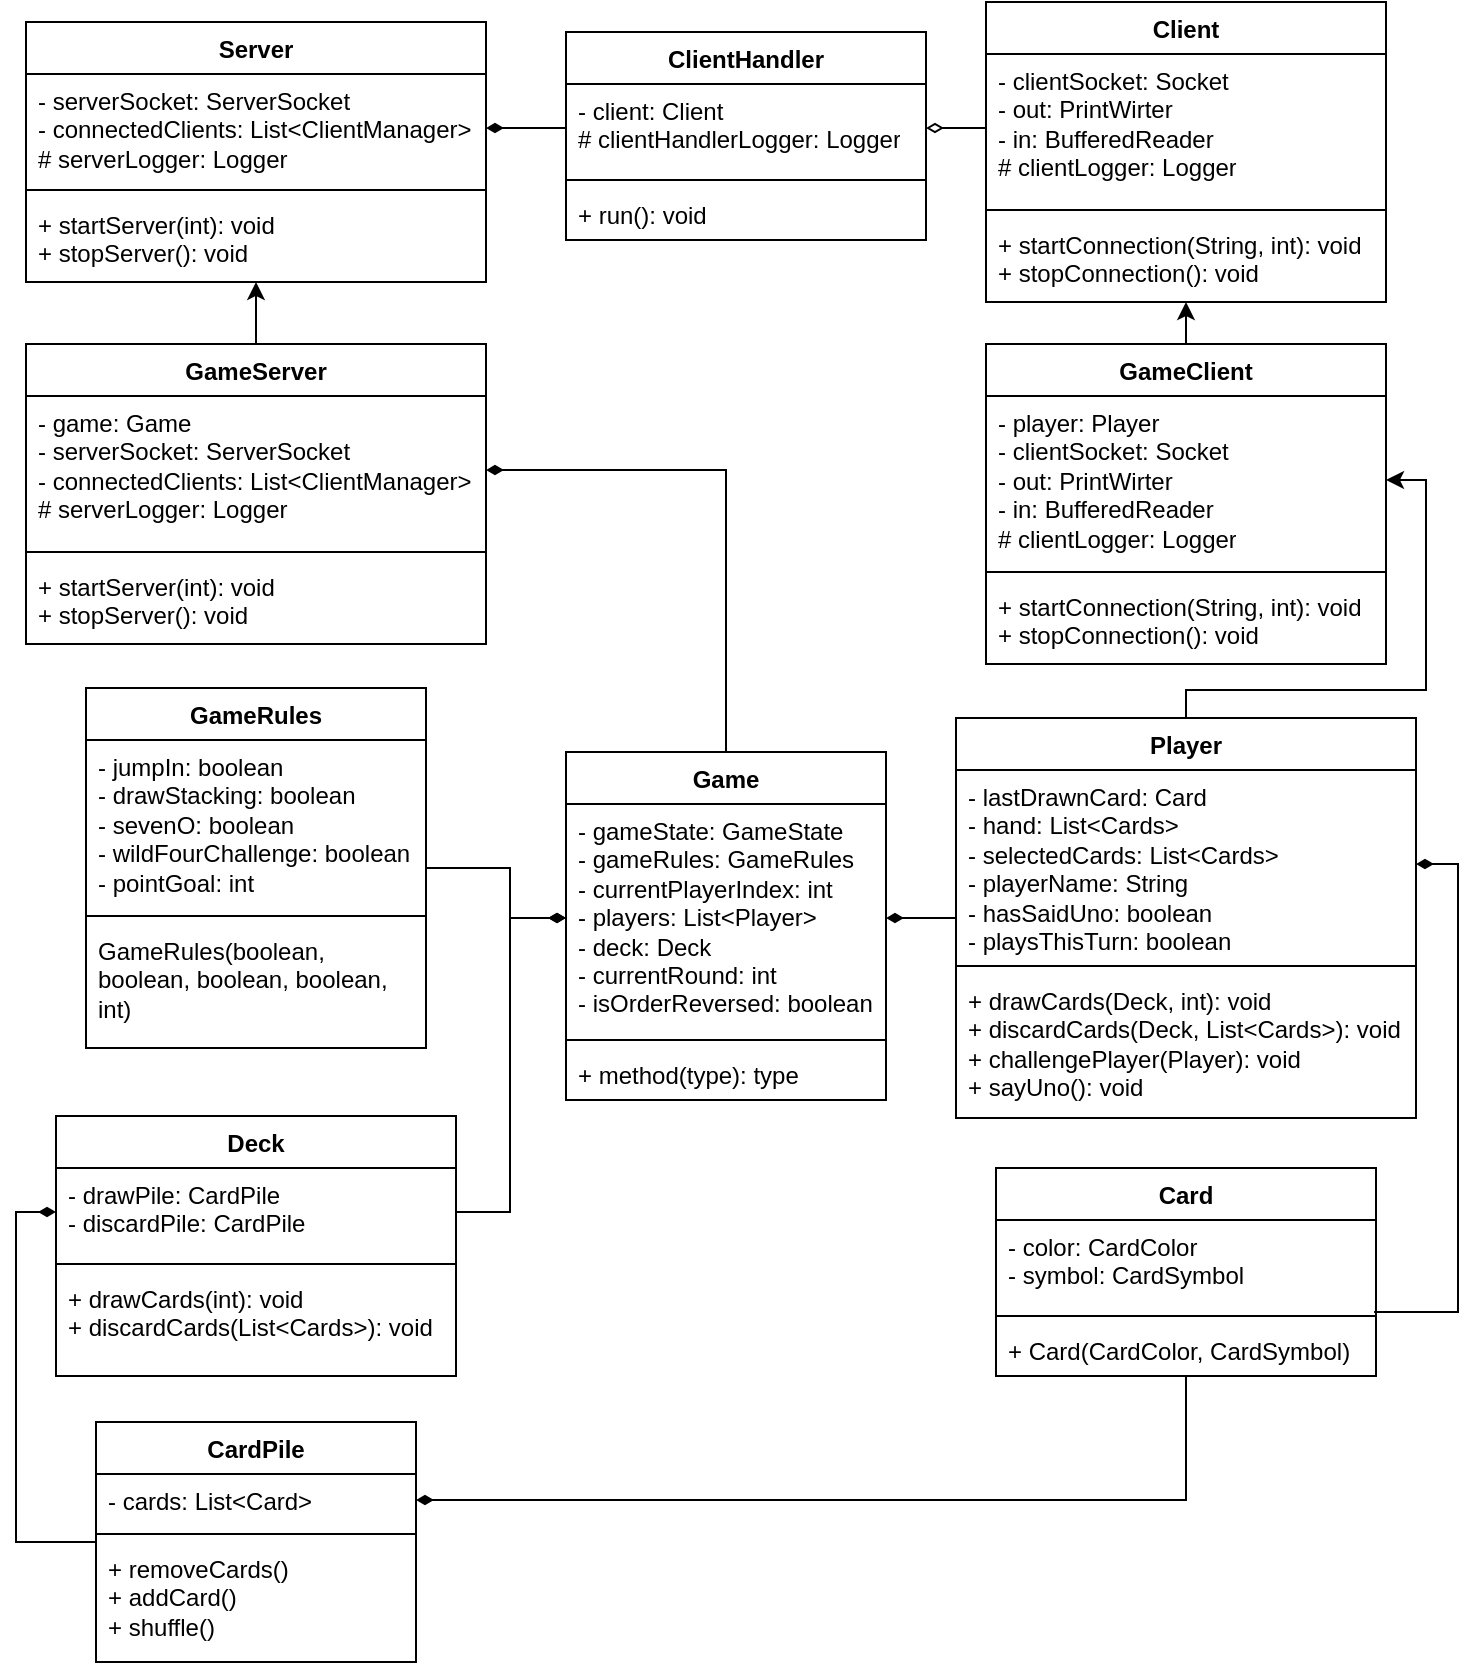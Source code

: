 <mxfile version="24.7.17">
  <diagram id="C5RBs43oDa-KdzZeNtuy" name="Page-1">
    <mxGraphModel dx="1291" dy="1191" grid="1" gridSize="10" guides="1" tooltips="1" connect="1" arrows="1" fold="1" page="1" pageScale="1" pageWidth="827" pageHeight="1169" math="0" shadow="0">
      <root>
        <mxCell id="WIyWlLk6GJQsqaUBKTNV-0" />
        <mxCell id="WIyWlLk6GJQsqaUBKTNV-1" parent="WIyWlLk6GJQsqaUBKTNV-0" />
        <mxCell id="JVNppjv7HDDPwRTu12f4-76" style="edgeStyle=orthogonalEdgeStyle;rounded=0;orthogonalLoop=1;jettySize=auto;html=1;entryX=1;entryY=0.5;entryDx=0;entryDy=0;endArrow=diamondThin;endFill=1;" edge="1" parent="WIyWlLk6GJQsqaUBKTNV-1" source="JVNppjv7HDDPwRTu12f4-0" target="JVNppjv7HDDPwRTu12f4-71">
          <mxGeometry relative="1" as="geometry" />
        </mxCell>
        <mxCell id="JVNppjv7HDDPwRTu12f4-77" style="edgeStyle=orthogonalEdgeStyle;rounded=0;orthogonalLoop=1;jettySize=auto;html=1;entryX=1;entryY=0.5;entryDx=0;entryDy=0;endArrow=diamondThin;endFill=1;exitX=0.995;exitY=0.25;exitDx=0;exitDy=0;exitPerimeter=0;" edge="1" parent="WIyWlLk6GJQsqaUBKTNV-1" source="JVNppjv7HDDPwRTu12f4-2" target="JVNppjv7HDDPwRTu12f4-17">
          <mxGeometry relative="1" as="geometry">
            <Array as="points">
              <mxPoint x="774" y="825" />
              <mxPoint x="774" y="601" />
            </Array>
          </mxGeometry>
        </mxCell>
        <mxCell id="JVNppjv7HDDPwRTu12f4-0" value="Card" style="swimlane;fontStyle=1;align=center;verticalAlign=top;childLayout=stackLayout;horizontal=1;startSize=26;horizontalStack=0;resizeParent=1;resizeParentMax=0;resizeLast=0;collapsible=1;marginBottom=0;whiteSpace=wrap;html=1;" vertex="1" parent="WIyWlLk6GJQsqaUBKTNV-1">
          <mxGeometry x="543" y="753" width="190" height="104" as="geometry" />
        </mxCell>
        <mxCell id="JVNppjv7HDDPwRTu12f4-1" value="- color: CardColor&lt;div&gt;- symbol: CardSymbol&lt;/div&gt;" style="text;strokeColor=none;fillColor=none;align=left;verticalAlign=top;spacingLeft=4;spacingRight=4;overflow=hidden;rotatable=0;points=[[0,0.5],[1,0.5]];portConstraint=eastwest;whiteSpace=wrap;html=1;" vertex="1" parent="JVNppjv7HDDPwRTu12f4-0">
          <mxGeometry y="26" width="190" height="44" as="geometry" />
        </mxCell>
        <mxCell id="JVNppjv7HDDPwRTu12f4-2" value="" style="line;strokeWidth=1;fillColor=none;align=left;verticalAlign=middle;spacingTop=-1;spacingLeft=3;spacingRight=3;rotatable=0;labelPosition=right;points=[];portConstraint=eastwest;strokeColor=inherit;" vertex="1" parent="JVNppjv7HDDPwRTu12f4-0">
          <mxGeometry y="70" width="190" height="8" as="geometry" />
        </mxCell>
        <mxCell id="JVNppjv7HDDPwRTu12f4-3" value="+ Card(CardColor, CardSymbol)" style="text;strokeColor=none;fillColor=none;align=left;verticalAlign=top;spacingLeft=4;spacingRight=4;overflow=hidden;rotatable=0;points=[[0,0.5],[1,0.5]];portConstraint=eastwest;whiteSpace=wrap;html=1;" vertex="1" parent="JVNppjv7HDDPwRTu12f4-0">
          <mxGeometry y="78" width="190" height="26" as="geometry" />
        </mxCell>
        <mxCell id="JVNppjv7HDDPwRTu12f4-4" value="Deck" style="swimlane;fontStyle=1;align=center;verticalAlign=top;childLayout=stackLayout;horizontal=1;startSize=26;horizontalStack=0;resizeParent=1;resizeParentMax=0;resizeLast=0;collapsible=1;marginBottom=0;whiteSpace=wrap;html=1;" vertex="1" parent="WIyWlLk6GJQsqaUBKTNV-1">
          <mxGeometry x="73" y="727" width="200" height="130" as="geometry" />
        </mxCell>
        <mxCell id="JVNppjv7HDDPwRTu12f4-5" value="- drawPile: CardPile&lt;div&gt;- discardPile: CardPile&lt;/div&gt;" style="text;strokeColor=none;fillColor=none;align=left;verticalAlign=top;spacingLeft=4;spacingRight=4;overflow=hidden;rotatable=0;points=[[0,0.5],[1,0.5]];portConstraint=eastwest;whiteSpace=wrap;html=1;" vertex="1" parent="JVNppjv7HDDPwRTu12f4-4">
          <mxGeometry y="26" width="200" height="44" as="geometry" />
        </mxCell>
        <mxCell id="JVNppjv7HDDPwRTu12f4-6" value="" style="line;strokeWidth=1;fillColor=none;align=left;verticalAlign=middle;spacingTop=-1;spacingLeft=3;spacingRight=3;rotatable=0;labelPosition=right;points=[];portConstraint=eastwest;strokeColor=inherit;" vertex="1" parent="JVNppjv7HDDPwRTu12f4-4">
          <mxGeometry y="70" width="200" height="8" as="geometry" />
        </mxCell>
        <mxCell id="JVNppjv7HDDPwRTu12f4-7" value="+ drawCards(int): void&lt;div&gt;+ discardCards(List&amp;lt;Cards&amp;gt;): void&lt;/div&gt;" style="text;strokeColor=none;fillColor=none;align=left;verticalAlign=top;spacingLeft=4;spacingRight=4;overflow=hidden;rotatable=0;points=[[0,0.5],[1,0.5]];portConstraint=eastwest;whiteSpace=wrap;html=1;" vertex="1" parent="JVNppjv7HDDPwRTu12f4-4">
          <mxGeometry y="78" width="200" height="52" as="geometry" />
        </mxCell>
        <mxCell id="JVNppjv7HDDPwRTu12f4-63" style="edgeStyle=orthogonalEdgeStyle;rounded=0;orthogonalLoop=1;jettySize=auto;html=1;entryX=1;entryY=0.5;entryDx=0;entryDy=0;endArrow=diamondThin;endFill=1;" edge="1" parent="WIyWlLk6GJQsqaUBKTNV-1" source="JVNppjv7HDDPwRTu12f4-8" target="JVNppjv7HDDPwRTu12f4-44">
          <mxGeometry relative="1" as="geometry" />
        </mxCell>
        <mxCell id="JVNppjv7HDDPwRTu12f4-8" value="Game" style="swimlane;fontStyle=1;align=center;verticalAlign=top;childLayout=stackLayout;horizontal=1;startSize=26;horizontalStack=0;resizeParent=1;resizeParentMax=0;resizeLast=0;collapsible=1;marginBottom=0;whiteSpace=wrap;html=1;" vertex="1" parent="WIyWlLk6GJQsqaUBKTNV-1">
          <mxGeometry x="328" y="545" width="160" height="174" as="geometry" />
        </mxCell>
        <mxCell id="JVNppjv7HDDPwRTu12f4-9" value="- gameState: GameState&lt;div&gt;- gameRules: GameRules&lt;/div&gt;&lt;div&gt;- currentPlayerIndex: int&lt;/div&gt;&lt;div&gt;- players: List&amp;lt;Player&amp;gt;&lt;/div&gt;&lt;div&gt;- deck: Deck&lt;/div&gt;&lt;div&gt;- currentRound: int&lt;/div&gt;&lt;div&gt;- isOrderReversed: boolean&lt;/div&gt;" style="text;strokeColor=none;fillColor=none;align=left;verticalAlign=top;spacingLeft=4;spacingRight=4;overflow=hidden;rotatable=0;points=[[0,0.5],[1,0.5]];portConstraint=eastwest;whiteSpace=wrap;html=1;" vertex="1" parent="JVNppjv7HDDPwRTu12f4-8">
          <mxGeometry y="26" width="160" height="114" as="geometry" />
        </mxCell>
        <mxCell id="JVNppjv7HDDPwRTu12f4-10" value="" style="line;strokeWidth=1;fillColor=none;align=left;verticalAlign=middle;spacingTop=-1;spacingLeft=3;spacingRight=3;rotatable=0;labelPosition=right;points=[];portConstraint=eastwest;strokeColor=inherit;" vertex="1" parent="JVNppjv7HDDPwRTu12f4-8">
          <mxGeometry y="140" width="160" height="8" as="geometry" />
        </mxCell>
        <mxCell id="JVNppjv7HDDPwRTu12f4-11" value="+ method(type): type" style="text;strokeColor=none;fillColor=none;align=left;verticalAlign=top;spacingLeft=4;spacingRight=4;overflow=hidden;rotatable=0;points=[[0,0.5],[1,0.5]];portConstraint=eastwest;whiteSpace=wrap;html=1;" vertex="1" parent="JVNppjv7HDDPwRTu12f4-8">
          <mxGeometry y="148" width="160" height="26" as="geometry" />
        </mxCell>
        <mxCell id="JVNppjv7HDDPwRTu12f4-79" style="edgeStyle=orthogonalEdgeStyle;rounded=0;orthogonalLoop=1;jettySize=auto;html=1;entryX=0;entryY=0.5;entryDx=0;entryDy=0;endArrow=diamondThin;endFill=1;" edge="1" parent="WIyWlLk6GJQsqaUBKTNV-1">
          <mxGeometry relative="1" as="geometry">
            <mxPoint x="258" y="603" as="sourcePoint" />
            <mxPoint x="328" y="628" as="targetPoint" />
            <Array as="points">
              <mxPoint x="300" y="603" />
              <mxPoint x="300" y="628" />
            </Array>
          </mxGeometry>
        </mxCell>
        <mxCell id="JVNppjv7HDDPwRTu12f4-12" value="GameRules" style="swimlane;fontStyle=1;align=center;verticalAlign=top;childLayout=stackLayout;horizontal=1;startSize=26;horizontalStack=0;resizeParent=1;resizeParentMax=0;resizeLast=0;collapsible=1;marginBottom=0;whiteSpace=wrap;html=1;" vertex="1" parent="WIyWlLk6GJQsqaUBKTNV-1">
          <mxGeometry x="88" y="513" width="170" height="180" as="geometry" />
        </mxCell>
        <mxCell id="JVNppjv7HDDPwRTu12f4-13" value="- jumpIn: boolean&lt;div&gt;- drawStacking: boolean&lt;/div&gt;&lt;div&gt;- sevenO: boolean&lt;/div&gt;&lt;div&gt;- wildFourChallenge: boolean&lt;/div&gt;&lt;div&gt;- pointGoal: int&lt;/div&gt;" style="text;strokeColor=none;fillColor=none;align=left;verticalAlign=top;spacingLeft=4;spacingRight=4;overflow=hidden;rotatable=0;points=[[0,0.5],[1,0.5]];portConstraint=eastwest;whiteSpace=wrap;html=1;" vertex="1" parent="JVNppjv7HDDPwRTu12f4-12">
          <mxGeometry y="26" width="170" height="84" as="geometry" />
        </mxCell>
        <mxCell id="JVNppjv7HDDPwRTu12f4-14" value="" style="line;strokeWidth=1;fillColor=none;align=left;verticalAlign=middle;spacingTop=-1;spacingLeft=3;spacingRight=3;rotatable=0;labelPosition=right;points=[];portConstraint=eastwest;strokeColor=inherit;" vertex="1" parent="JVNppjv7HDDPwRTu12f4-12">
          <mxGeometry y="110" width="170" height="8" as="geometry" />
        </mxCell>
        <mxCell id="JVNppjv7HDDPwRTu12f4-15" value="GameRules(boolean, boolean, boolean, boolean, int)" style="text;strokeColor=none;fillColor=none;align=left;verticalAlign=top;spacingLeft=4;spacingRight=4;overflow=hidden;rotatable=0;points=[[0,0.5],[1,0.5]];portConstraint=eastwest;whiteSpace=wrap;html=1;" vertex="1" parent="JVNppjv7HDDPwRTu12f4-12">
          <mxGeometry y="118" width="170" height="62" as="geometry" />
        </mxCell>
        <mxCell id="JVNppjv7HDDPwRTu12f4-66" style="edgeStyle=orthogonalEdgeStyle;rounded=0;orthogonalLoop=1;jettySize=auto;html=1;endArrow=diamondThin;endFill=1;" edge="1" parent="WIyWlLk6GJQsqaUBKTNV-1" source="JVNppjv7HDDPwRTu12f4-16" target="JVNppjv7HDDPwRTu12f4-9">
          <mxGeometry relative="1" as="geometry" />
        </mxCell>
        <mxCell id="JVNppjv7HDDPwRTu12f4-67" style="edgeStyle=orthogonalEdgeStyle;rounded=0;orthogonalLoop=1;jettySize=auto;html=1;" edge="1" parent="WIyWlLk6GJQsqaUBKTNV-1" source="JVNppjv7HDDPwRTu12f4-16" target="JVNppjv7HDDPwRTu12f4-59">
          <mxGeometry relative="1" as="geometry">
            <Array as="points">
              <mxPoint x="638" y="514" />
              <mxPoint x="758" y="514" />
              <mxPoint x="758" y="409" />
            </Array>
          </mxGeometry>
        </mxCell>
        <mxCell id="JVNppjv7HDDPwRTu12f4-16" value="Player" style="swimlane;fontStyle=1;align=center;verticalAlign=top;childLayout=stackLayout;horizontal=1;startSize=26;horizontalStack=0;resizeParent=1;resizeParentMax=0;resizeLast=0;collapsible=1;marginBottom=0;whiteSpace=wrap;html=1;" vertex="1" parent="WIyWlLk6GJQsqaUBKTNV-1">
          <mxGeometry x="523" y="528" width="230" height="200" as="geometry" />
        </mxCell>
        <mxCell id="JVNppjv7HDDPwRTu12f4-17" value="&lt;div&gt;- lastDrawnCard: Card&lt;/div&gt;- hand: List&amp;lt;Cards&amp;gt;&lt;div&gt;- selectedCards: List&amp;lt;Cards&amp;gt;&lt;br&gt;&lt;div&gt;- playerName: String&lt;/div&gt;&lt;div&gt;- hasSaidUno: boolean&lt;/div&gt;&lt;div&gt;- playsThisTurn: boolean&lt;/div&gt;&lt;/div&gt;" style="text;strokeColor=none;fillColor=none;align=left;verticalAlign=top;spacingLeft=4;spacingRight=4;overflow=hidden;rotatable=0;points=[[0,0.5],[1,0.5]];portConstraint=eastwest;whiteSpace=wrap;html=1;" vertex="1" parent="JVNppjv7HDDPwRTu12f4-16">
          <mxGeometry y="26" width="230" height="94" as="geometry" />
        </mxCell>
        <mxCell id="JVNppjv7HDDPwRTu12f4-18" value="" style="line;strokeWidth=1;fillColor=none;align=left;verticalAlign=middle;spacingTop=-1;spacingLeft=3;spacingRight=3;rotatable=0;labelPosition=right;points=[];portConstraint=eastwest;strokeColor=inherit;" vertex="1" parent="JVNppjv7HDDPwRTu12f4-16">
          <mxGeometry y="120" width="230" height="8" as="geometry" />
        </mxCell>
        <mxCell id="JVNppjv7HDDPwRTu12f4-19" value="+ drawCards(Deck, int): void&lt;div&gt;+ discardCards(Deck, List&amp;lt;Cards&amp;gt;): void&lt;/div&gt;&lt;div&gt;+ challengePlayer(Player): void&lt;/div&gt;&lt;div&gt;+ sayUno(): void&lt;/div&gt;" style="text;strokeColor=none;fillColor=none;align=left;verticalAlign=top;spacingLeft=4;spacingRight=4;overflow=hidden;rotatable=0;points=[[0,0.5],[1,0.5]];portConstraint=eastwest;whiteSpace=wrap;html=1;" vertex="1" parent="JVNppjv7HDDPwRTu12f4-16">
          <mxGeometry y="128" width="230" height="72" as="geometry" />
        </mxCell>
        <mxCell id="JVNppjv7HDDPwRTu12f4-47" value="" style="edgeStyle=orthogonalEdgeStyle;rounded=0;orthogonalLoop=1;jettySize=auto;html=1;" edge="1" parent="WIyWlLk6GJQsqaUBKTNV-1" source="JVNppjv7HDDPwRTu12f4-43" target="JVNppjv7HDDPwRTu12f4-20">
          <mxGeometry relative="1" as="geometry" />
        </mxCell>
        <mxCell id="JVNppjv7HDDPwRTu12f4-20" value="Server" style="swimlane;fontStyle=1;align=center;verticalAlign=top;childLayout=stackLayout;horizontal=1;startSize=26;horizontalStack=0;resizeParent=1;resizeParentMax=0;resizeLast=0;collapsible=1;marginBottom=0;whiteSpace=wrap;html=1;points=[[0,0,0,0,0],[0,0.25,0,0,0],[0,0.5,0,0,0],[0,0.75,0,0,0],[0,1,0,0,0],[0.25,0,0,0,0],[0.25,1,0,0,0],[0.5,0,0,0,0],[0.5,1,0,0,0],[0.75,0,0,0,0],[0.75,1,0,0,0],[1,0,0,0,0],[1,0.25,0,0,0],[1,0.5,0,0,0],[1,0.75,0,0,0],[1,1,0,0,0]];" vertex="1" parent="WIyWlLk6GJQsqaUBKTNV-1">
          <mxGeometry x="58" y="180" width="230" height="130" as="geometry" />
        </mxCell>
        <mxCell id="JVNppjv7HDDPwRTu12f4-21" value="- serverSocket: ServerSocket&lt;div&gt;- connectedClients: List&amp;lt;ClientManager&amp;gt;&lt;/div&gt;&lt;div&gt;# serverLogger: Logger&lt;/div&gt;" style="text;strokeColor=none;fillColor=none;align=left;verticalAlign=top;spacingLeft=4;spacingRight=4;overflow=hidden;rotatable=0;points=[[0,0.5],[1,0.5]];portConstraint=eastwest;whiteSpace=wrap;html=1;" vertex="1" parent="JVNppjv7HDDPwRTu12f4-20">
          <mxGeometry y="26" width="230" height="54" as="geometry" />
        </mxCell>
        <mxCell id="JVNppjv7HDDPwRTu12f4-22" value="" style="line;strokeWidth=1;fillColor=none;align=left;verticalAlign=middle;spacingTop=-1;spacingLeft=3;spacingRight=3;rotatable=0;labelPosition=right;points=[];portConstraint=eastwest;strokeColor=inherit;" vertex="1" parent="JVNppjv7HDDPwRTu12f4-20">
          <mxGeometry y="80" width="230" height="8" as="geometry" />
        </mxCell>
        <mxCell id="JVNppjv7HDDPwRTu12f4-23" value="&lt;div&gt;+ startServer(int): void&lt;/div&gt;&lt;div&gt;+ stopServer(): void&lt;/div&gt;&lt;div&gt;&lt;br&gt;&lt;/div&gt;" style="text;strokeColor=none;fillColor=none;align=left;verticalAlign=top;spacingLeft=4;spacingRight=4;overflow=hidden;rotatable=0;points=[[0,0.5],[1,0.5]];portConstraint=eastwest;whiteSpace=wrap;html=1;" vertex="1" parent="JVNppjv7HDDPwRTu12f4-20">
          <mxGeometry y="88" width="230" height="42" as="geometry" />
        </mxCell>
        <mxCell id="JVNppjv7HDDPwRTu12f4-24" value="ClientHandler" style="swimlane;fontStyle=1;align=center;verticalAlign=top;childLayout=stackLayout;horizontal=1;startSize=26;horizontalStack=0;resizeParent=1;resizeParentMax=0;resizeLast=0;collapsible=1;marginBottom=0;whiteSpace=wrap;html=1;" vertex="1" parent="WIyWlLk6GJQsqaUBKTNV-1">
          <mxGeometry x="328" y="185" width="180" height="104" as="geometry" />
        </mxCell>
        <mxCell id="JVNppjv7HDDPwRTu12f4-25" value="- client: Client&lt;div&gt;# clientHandlerLogger: Logger&lt;/div&gt;" style="text;strokeColor=none;fillColor=none;align=left;verticalAlign=top;spacingLeft=4;spacingRight=4;overflow=hidden;rotatable=0;points=[[0,0.5],[1,0.5]];portConstraint=eastwest;whiteSpace=wrap;html=1;" vertex="1" parent="JVNppjv7HDDPwRTu12f4-24">
          <mxGeometry y="26" width="180" height="44" as="geometry" />
        </mxCell>
        <mxCell id="JVNppjv7HDDPwRTu12f4-26" value="" style="line;strokeWidth=1;fillColor=none;align=left;verticalAlign=middle;spacingTop=-1;spacingLeft=3;spacingRight=3;rotatable=0;labelPosition=right;points=[];portConstraint=eastwest;strokeColor=inherit;" vertex="1" parent="JVNppjv7HDDPwRTu12f4-24">
          <mxGeometry y="70" width="180" height="8" as="geometry" />
        </mxCell>
        <mxCell id="JVNppjv7HDDPwRTu12f4-27" value="+ run(): void" style="text;strokeColor=none;fillColor=none;align=left;verticalAlign=top;spacingLeft=4;spacingRight=4;overflow=hidden;rotatable=0;points=[[0,0.5],[1,0.5]];portConstraint=eastwest;whiteSpace=wrap;html=1;" vertex="1" parent="JVNppjv7HDDPwRTu12f4-24">
          <mxGeometry y="78" width="180" height="26" as="geometry" />
        </mxCell>
        <mxCell id="JVNppjv7HDDPwRTu12f4-62" value="" style="edgeStyle=orthogonalEdgeStyle;rounded=0;orthogonalLoop=1;jettySize=auto;html=1;" edge="1" parent="WIyWlLk6GJQsqaUBKTNV-1" source="JVNppjv7HDDPwRTu12f4-58" target="JVNppjv7HDDPwRTu12f4-32">
          <mxGeometry relative="1" as="geometry" />
        </mxCell>
        <mxCell id="JVNppjv7HDDPwRTu12f4-32" value="Client" style="swimlane;fontStyle=1;align=center;verticalAlign=top;childLayout=stackLayout;horizontal=1;startSize=26;horizontalStack=0;resizeParent=1;resizeParentMax=0;resizeLast=0;collapsible=1;marginBottom=0;whiteSpace=wrap;html=1;" vertex="1" parent="WIyWlLk6GJQsqaUBKTNV-1">
          <mxGeometry x="538" y="170" width="200" height="150" as="geometry" />
        </mxCell>
        <mxCell id="JVNppjv7HDDPwRTu12f4-33" value="- clientSocket: Socket&lt;div&gt;- out: PrintWirter&lt;/div&gt;&lt;div&gt;- in: BufferedReader&lt;/div&gt;&lt;div&gt;# clientLogger: Logger&lt;/div&gt;" style="text;strokeColor=none;fillColor=none;align=left;verticalAlign=top;spacingLeft=4;spacingRight=4;overflow=hidden;rotatable=0;points=[[0,0.5],[1,0.5]];portConstraint=eastwest;whiteSpace=wrap;html=1;" vertex="1" parent="JVNppjv7HDDPwRTu12f4-32">
          <mxGeometry y="26" width="200" height="74" as="geometry" />
        </mxCell>
        <mxCell id="JVNppjv7HDDPwRTu12f4-34" value="" style="line;strokeWidth=1;fillColor=none;align=left;verticalAlign=middle;spacingTop=-1;spacingLeft=3;spacingRight=3;rotatable=0;labelPosition=right;points=[];portConstraint=eastwest;strokeColor=inherit;" vertex="1" parent="JVNppjv7HDDPwRTu12f4-32">
          <mxGeometry y="100" width="200" height="8" as="geometry" />
        </mxCell>
        <mxCell id="JVNppjv7HDDPwRTu12f4-35" value="+ startConnection(String, int): void&lt;div&gt;+ stopConnection(): void&lt;/div&gt;" style="text;strokeColor=none;fillColor=none;align=left;verticalAlign=top;spacingLeft=4;spacingRight=4;overflow=hidden;rotatable=0;points=[[0,0.5],[1,0.5]];portConstraint=eastwest;whiteSpace=wrap;html=1;" vertex="1" parent="JVNppjv7HDDPwRTu12f4-32">
          <mxGeometry y="108" width="200" height="42" as="geometry" />
        </mxCell>
        <mxCell id="JVNppjv7HDDPwRTu12f4-43" value="GameServer" style="swimlane;fontStyle=1;align=center;verticalAlign=top;childLayout=stackLayout;horizontal=1;startSize=26;horizontalStack=0;resizeParent=1;resizeParentMax=0;resizeLast=0;collapsible=1;marginBottom=0;whiteSpace=wrap;html=1;points=[[0,0,0,0,0],[0,0.25,0,0,0],[0,0.5,0,0,0],[0,0.75,0,0,0],[0,1,0,0,0],[0.25,0,0,0,0],[0.25,1,0,0,0],[0.5,0,0,0,0],[0.5,1,0,0,0],[0.75,0,0,0,0],[0.75,1,0,0,0],[1,0,0,0,0],[1,0.25,0,0,0],[1,0.5,0,0,0],[1,0.75,0,0,0],[1,1,0,0,0]];" vertex="1" parent="WIyWlLk6GJQsqaUBKTNV-1">
          <mxGeometry x="58" y="341" width="230" height="150" as="geometry" />
        </mxCell>
        <mxCell id="JVNppjv7HDDPwRTu12f4-44" value="- game: Game&lt;div&gt;- serverSocket: ServerSocket&lt;div&gt;- connectedClients: List&amp;lt;ClientManager&amp;gt;&lt;/div&gt;&lt;div&gt;# serverLogger: Logger&lt;/div&gt;&lt;/div&gt;" style="text;strokeColor=none;fillColor=none;align=left;verticalAlign=top;spacingLeft=4;spacingRight=4;overflow=hidden;rotatable=0;points=[[0,0.5],[1,0.5]];portConstraint=eastwest;whiteSpace=wrap;html=1;" vertex="1" parent="JVNppjv7HDDPwRTu12f4-43">
          <mxGeometry y="26" width="230" height="74" as="geometry" />
        </mxCell>
        <mxCell id="JVNppjv7HDDPwRTu12f4-45" value="" style="line;strokeWidth=1;fillColor=none;align=left;verticalAlign=middle;spacingTop=-1;spacingLeft=3;spacingRight=3;rotatable=0;labelPosition=right;points=[];portConstraint=eastwest;strokeColor=inherit;" vertex="1" parent="JVNppjv7HDDPwRTu12f4-43">
          <mxGeometry y="100" width="230" height="8" as="geometry" />
        </mxCell>
        <mxCell id="JVNppjv7HDDPwRTu12f4-46" value="&lt;div&gt;+ startServer(int): void&lt;/div&gt;&lt;div&gt;+ stopServer(): void&lt;/div&gt;&lt;div&gt;&lt;br&gt;&lt;/div&gt;" style="text;strokeColor=none;fillColor=none;align=left;verticalAlign=top;spacingLeft=4;spacingRight=4;overflow=hidden;rotatable=0;points=[[0,0.5],[1,0.5]];portConstraint=eastwest;whiteSpace=wrap;html=1;" vertex="1" parent="JVNppjv7HDDPwRTu12f4-43">
          <mxGeometry y="108" width="230" height="42" as="geometry" />
        </mxCell>
        <mxCell id="JVNppjv7HDDPwRTu12f4-48" value="" style="edgeStyle=orthogonalEdgeStyle;rounded=0;orthogonalLoop=1;jettySize=auto;html=1;endArrow=diamondThin;endFill=1;exitX=0;exitY=0.5;exitDx=0;exitDy=0;" edge="1" parent="WIyWlLk6GJQsqaUBKTNV-1" source="JVNppjv7HDDPwRTu12f4-25" target="JVNppjv7HDDPwRTu12f4-21">
          <mxGeometry relative="1" as="geometry" />
        </mxCell>
        <mxCell id="JVNppjv7HDDPwRTu12f4-53" value="" style="edgeStyle=orthogonalEdgeStyle;rounded=0;orthogonalLoop=1;jettySize=auto;html=1;entryX=1;entryY=0.5;entryDx=0;entryDy=0;endArrow=diamondThin;endFill=0;" edge="1" parent="WIyWlLk6GJQsqaUBKTNV-1" source="JVNppjv7HDDPwRTu12f4-33" target="JVNppjv7HDDPwRTu12f4-25">
          <mxGeometry relative="1" as="geometry" />
        </mxCell>
        <mxCell id="JVNppjv7HDDPwRTu12f4-58" value="GameClient" style="swimlane;fontStyle=1;align=center;verticalAlign=top;childLayout=stackLayout;horizontal=1;startSize=26;horizontalStack=0;resizeParent=1;resizeParentMax=0;resizeLast=0;collapsible=1;marginBottom=0;whiteSpace=wrap;html=1;" vertex="1" parent="WIyWlLk6GJQsqaUBKTNV-1">
          <mxGeometry x="538" y="341" width="200" height="160" as="geometry" />
        </mxCell>
        <mxCell id="JVNppjv7HDDPwRTu12f4-59" value="&lt;div&gt;- player: Player&lt;/div&gt;- clientSocket: Socket&lt;div&gt;- out: PrintWirter&lt;/div&gt;&lt;div&gt;- in: BufferedReader&lt;/div&gt;&lt;div&gt;# clientLogger: Logger&lt;/div&gt;" style="text;strokeColor=none;fillColor=none;align=left;verticalAlign=top;spacingLeft=4;spacingRight=4;overflow=hidden;rotatable=0;points=[[0,0.5],[1,0.5]];portConstraint=eastwest;whiteSpace=wrap;html=1;" vertex="1" parent="JVNppjv7HDDPwRTu12f4-58">
          <mxGeometry y="26" width="200" height="84" as="geometry" />
        </mxCell>
        <mxCell id="JVNppjv7HDDPwRTu12f4-60" value="" style="line;strokeWidth=1;fillColor=none;align=left;verticalAlign=middle;spacingTop=-1;spacingLeft=3;spacingRight=3;rotatable=0;labelPosition=right;points=[];portConstraint=eastwest;strokeColor=inherit;" vertex="1" parent="JVNppjv7HDDPwRTu12f4-58">
          <mxGeometry y="110" width="200" height="8" as="geometry" />
        </mxCell>
        <mxCell id="JVNppjv7HDDPwRTu12f4-61" value="+ startConnection(String, int): void&lt;div&gt;+ stopConnection(): void&lt;/div&gt;" style="text;strokeColor=none;fillColor=none;align=left;verticalAlign=top;spacingLeft=4;spacingRight=4;overflow=hidden;rotatable=0;points=[[0,0.5],[1,0.5]];portConstraint=eastwest;whiteSpace=wrap;html=1;" vertex="1" parent="JVNppjv7HDDPwRTu12f4-58">
          <mxGeometry y="118" width="200" height="42" as="geometry" />
        </mxCell>
        <mxCell id="JVNppjv7HDDPwRTu12f4-68" style="edgeStyle=orthogonalEdgeStyle;rounded=0;orthogonalLoop=1;jettySize=auto;html=1;entryX=0;entryY=0.5;entryDx=0;entryDy=0;endArrow=diamondThin;endFill=1;" edge="1" parent="WIyWlLk6GJQsqaUBKTNV-1" source="JVNppjv7HDDPwRTu12f4-5" target="JVNppjv7HDDPwRTu12f4-9">
          <mxGeometry relative="1" as="geometry">
            <Array as="points">
              <mxPoint x="300" y="775" />
              <mxPoint x="300" y="628" />
            </Array>
          </mxGeometry>
        </mxCell>
        <mxCell id="JVNppjv7HDDPwRTu12f4-80" style="edgeStyle=orthogonalEdgeStyle;rounded=0;orthogonalLoop=1;jettySize=auto;html=1;entryX=0;entryY=0.5;entryDx=0;entryDy=0;exitX=0;exitY=0.5;exitDx=0;exitDy=0;endArrow=diamondThin;endFill=1;" edge="1" parent="WIyWlLk6GJQsqaUBKTNV-1" source="JVNppjv7HDDPwRTu12f4-70" target="JVNppjv7HDDPwRTu12f4-5">
          <mxGeometry relative="1" as="geometry" />
        </mxCell>
        <mxCell id="JVNppjv7HDDPwRTu12f4-70" value="CardPile" style="swimlane;fontStyle=1;align=center;verticalAlign=top;childLayout=stackLayout;horizontal=1;startSize=26;horizontalStack=0;resizeParent=1;resizeParentMax=0;resizeLast=0;collapsible=1;marginBottom=0;whiteSpace=wrap;html=1;" vertex="1" parent="WIyWlLk6GJQsqaUBKTNV-1">
          <mxGeometry x="93" y="880" width="160" height="120" as="geometry" />
        </mxCell>
        <mxCell id="JVNppjv7HDDPwRTu12f4-71" value="- cards: List&amp;lt;Card&amp;gt;" style="text;strokeColor=none;fillColor=none;align=left;verticalAlign=top;spacingLeft=4;spacingRight=4;overflow=hidden;rotatable=0;points=[[0,0.5],[1,0.5]];portConstraint=eastwest;whiteSpace=wrap;html=1;" vertex="1" parent="JVNppjv7HDDPwRTu12f4-70">
          <mxGeometry y="26" width="160" height="26" as="geometry" />
        </mxCell>
        <mxCell id="JVNppjv7HDDPwRTu12f4-72" value="" style="line;strokeWidth=1;fillColor=none;align=left;verticalAlign=middle;spacingTop=-1;spacingLeft=3;spacingRight=3;rotatable=0;labelPosition=right;points=[];portConstraint=eastwest;strokeColor=inherit;" vertex="1" parent="JVNppjv7HDDPwRTu12f4-70">
          <mxGeometry y="52" width="160" height="8" as="geometry" />
        </mxCell>
        <mxCell id="JVNppjv7HDDPwRTu12f4-73" value="+ removeCards()&lt;div&gt;+ addCard()&lt;/div&gt;&lt;div&gt;+ shuffle()&lt;/div&gt;" style="text;strokeColor=none;fillColor=none;align=left;verticalAlign=top;spacingLeft=4;spacingRight=4;overflow=hidden;rotatable=0;points=[[0,0.5],[1,0.5]];portConstraint=eastwest;whiteSpace=wrap;html=1;" vertex="1" parent="JVNppjv7HDDPwRTu12f4-70">
          <mxGeometry y="60" width="160" height="60" as="geometry" />
        </mxCell>
      </root>
    </mxGraphModel>
  </diagram>
</mxfile>
